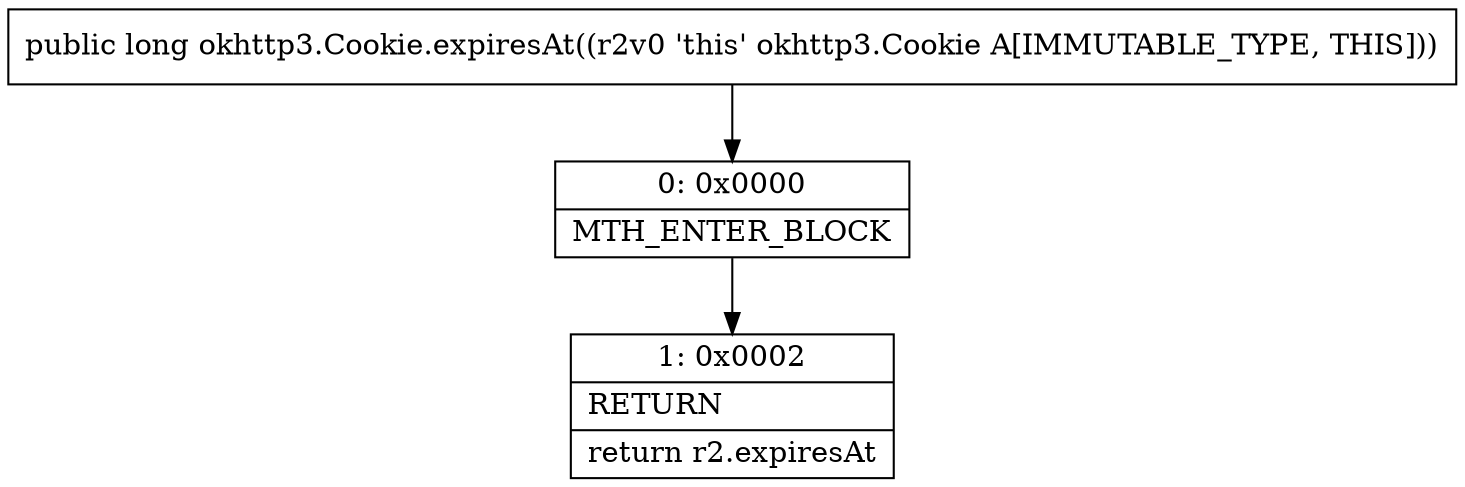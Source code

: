 digraph "CFG forokhttp3.Cookie.expiresAt()J" {
Node_0 [shape=record,label="{0\:\ 0x0000|MTH_ENTER_BLOCK\l}"];
Node_1 [shape=record,label="{1\:\ 0x0002|RETURN\l|return r2.expiresAt\l}"];
MethodNode[shape=record,label="{public long okhttp3.Cookie.expiresAt((r2v0 'this' okhttp3.Cookie A[IMMUTABLE_TYPE, THIS])) }"];
MethodNode -> Node_0;
Node_0 -> Node_1;
}

